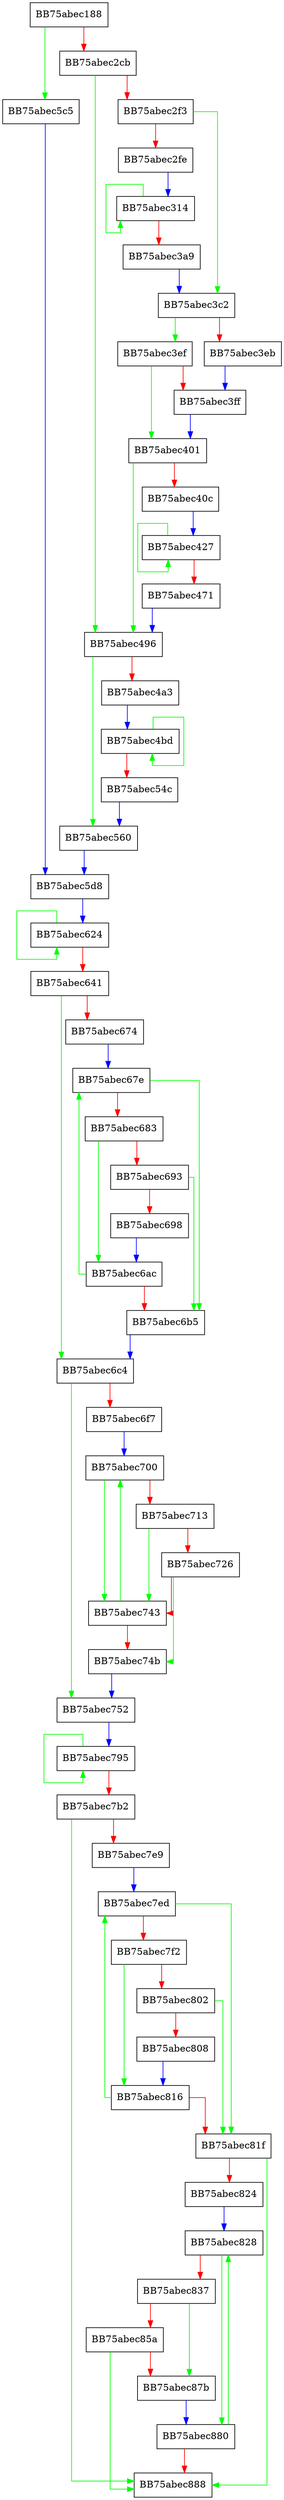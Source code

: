 digraph ZSTD_RowFindBestMatch_dictMatchState_5_6 {
  node [shape="box"];
  graph [splines=ortho];
  BB75abec188 -> BB75abec5c5 [color="green"];
  BB75abec188 -> BB75abec2cb [color="red"];
  BB75abec2cb -> BB75abec496 [color="green"];
  BB75abec2cb -> BB75abec2f3 [color="red"];
  BB75abec2f3 -> BB75abec3c2 [color="green"];
  BB75abec2f3 -> BB75abec2fe [color="red"];
  BB75abec2fe -> BB75abec314 [color="blue"];
  BB75abec314 -> BB75abec314 [color="green"];
  BB75abec314 -> BB75abec3a9 [color="red"];
  BB75abec3a9 -> BB75abec3c2 [color="blue"];
  BB75abec3c2 -> BB75abec3ef [color="green"];
  BB75abec3c2 -> BB75abec3eb [color="red"];
  BB75abec3eb -> BB75abec3ff [color="blue"];
  BB75abec3ef -> BB75abec401 [color="green"];
  BB75abec3ef -> BB75abec3ff [color="red"];
  BB75abec3ff -> BB75abec401 [color="blue"];
  BB75abec401 -> BB75abec496 [color="green"];
  BB75abec401 -> BB75abec40c [color="red"];
  BB75abec40c -> BB75abec427 [color="blue"];
  BB75abec427 -> BB75abec427 [color="green"];
  BB75abec427 -> BB75abec471 [color="red"];
  BB75abec471 -> BB75abec496 [color="blue"];
  BB75abec496 -> BB75abec560 [color="green"];
  BB75abec496 -> BB75abec4a3 [color="red"];
  BB75abec4a3 -> BB75abec4bd [color="blue"];
  BB75abec4bd -> BB75abec4bd [color="green"];
  BB75abec4bd -> BB75abec54c [color="red"];
  BB75abec54c -> BB75abec560 [color="blue"];
  BB75abec560 -> BB75abec5d8 [color="blue"];
  BB75abec5c5 -> BB75abec5d8 [color="blue"];
  BB75abec5d8 -> BB75abec624 [color="blue"];
  BB75abec624 -> BB75abec624 [color="green"];
  BB75abec624 -> BB75abec641 [color="red"];
  BB75abec641 -> BB75abec6c4 [color="green"];
  BB75abec641 -> BB75abec674 [color="red"];
  BB75abec674 -> BB75abec67e [color="blue"];
  BB75abec67e -> BB75abec6b5 [color="green"];
  BB75abec67e -> BB75abec683 [color="red"];
  BB75abec683 -> BB75abec6ac [color="green"];
  BB75abec683 -> BB75abec693 [color="red"];
  BB75abec693 -> BB75abec6b5 [color="green"];
  BB75abec693 -> BB75abec698 [color="red"];
  BB75abec698 -> BB75abec6ac [color="blue"];
  BB75abec6ac -> BB75abec67e [color="green"];
  BB75abec6ac -> BB75abec6b5 [color="red"];
  BB75abec6b5 -> BB75abec6c4 [color="blue"];
  BB75abec6c4 -> BB75abec752 [color="green"];
  BB75abec6c4 -> BB75abec6f7 [color="red"];
  BB75abec6f7 -> BB75abec700 [color="blue"];
  BB75abec700 -> BB75abec743 [color="green"];
  BB75abec700 -> BB75abec713 [color="red"];
  BB75abec713 -> BB75abec743 [color="green"];
  BB75abec713 -> BB75abec726 [color="red"];
  BB75abec726 -> BB75abec74b [color="green"];
  BB75abec726 -> BB75abec743 [color="red"];
  BB75abec743 -> BB75abec700 [color="green"];
  BB75abec743 -> BB75abec74b [color="red"];
  BB75abec74b -> BB75abec752 [color="blue"];
  BB75abec752 -> BB75abec795 [color="blue"];
  BB75abec795 -> BB75abec795 [color="green"];
  BB75abec795 -> BB75abec7b2 [color="red"];
  BB75abec7b2 -> BB75abec888 [color="green"];
  BB75abec7b2 -> BB75abec7e9 [color="red"];
  BB75abec7e9 -> BB75abec7ed [color="blue"];
  BB75abec7ed -> BB75abec81f [color="green"];
  BB75abec7ed -> BB75abec7f2 [color="red"];
  BB75abec7f2 -> BB75abec816 [color="green"];
  BB75abec7f2 -> BB75abec802 [color="red"];
  BB75abec802 -> BB75abec81f [color="green"];
  BB75abec802 -> BB75abec808 [color="red"];
  BB75abec808 -> BB75abec816 [color="blue"];
  BB75abec816 -> BB75abec7ed [color="green"];
  BB75abec816 -> BB75abec81f [color="red"];
  BB75abec81f -> BB75abec888 [color="green"];
  BB75abec81f -> BB75abec824 [color="red"];
  BB75abec824 -> BB75abec828 [color="blue"];
  BB75abec828 -> BB75abec880 [color="green"];
  BB75abec828 -> BB75abec837 [color="red"];
  BB75abec837 -> BB75abec87b [color="green"];
  BB75abec837 -> BB75abec85a [color="red"];
  BB75abec85a -> BB75abec888 [color="green"];
  BB75abec85a -> BB75abec87b [color="red"];
  BB75abec87b -> BB75abec880 [color="blue"];
  BB75abec880 -> BB75abec828 [color="green"];
  BB75abec880 -> BB75abec888 [color="red"];
}